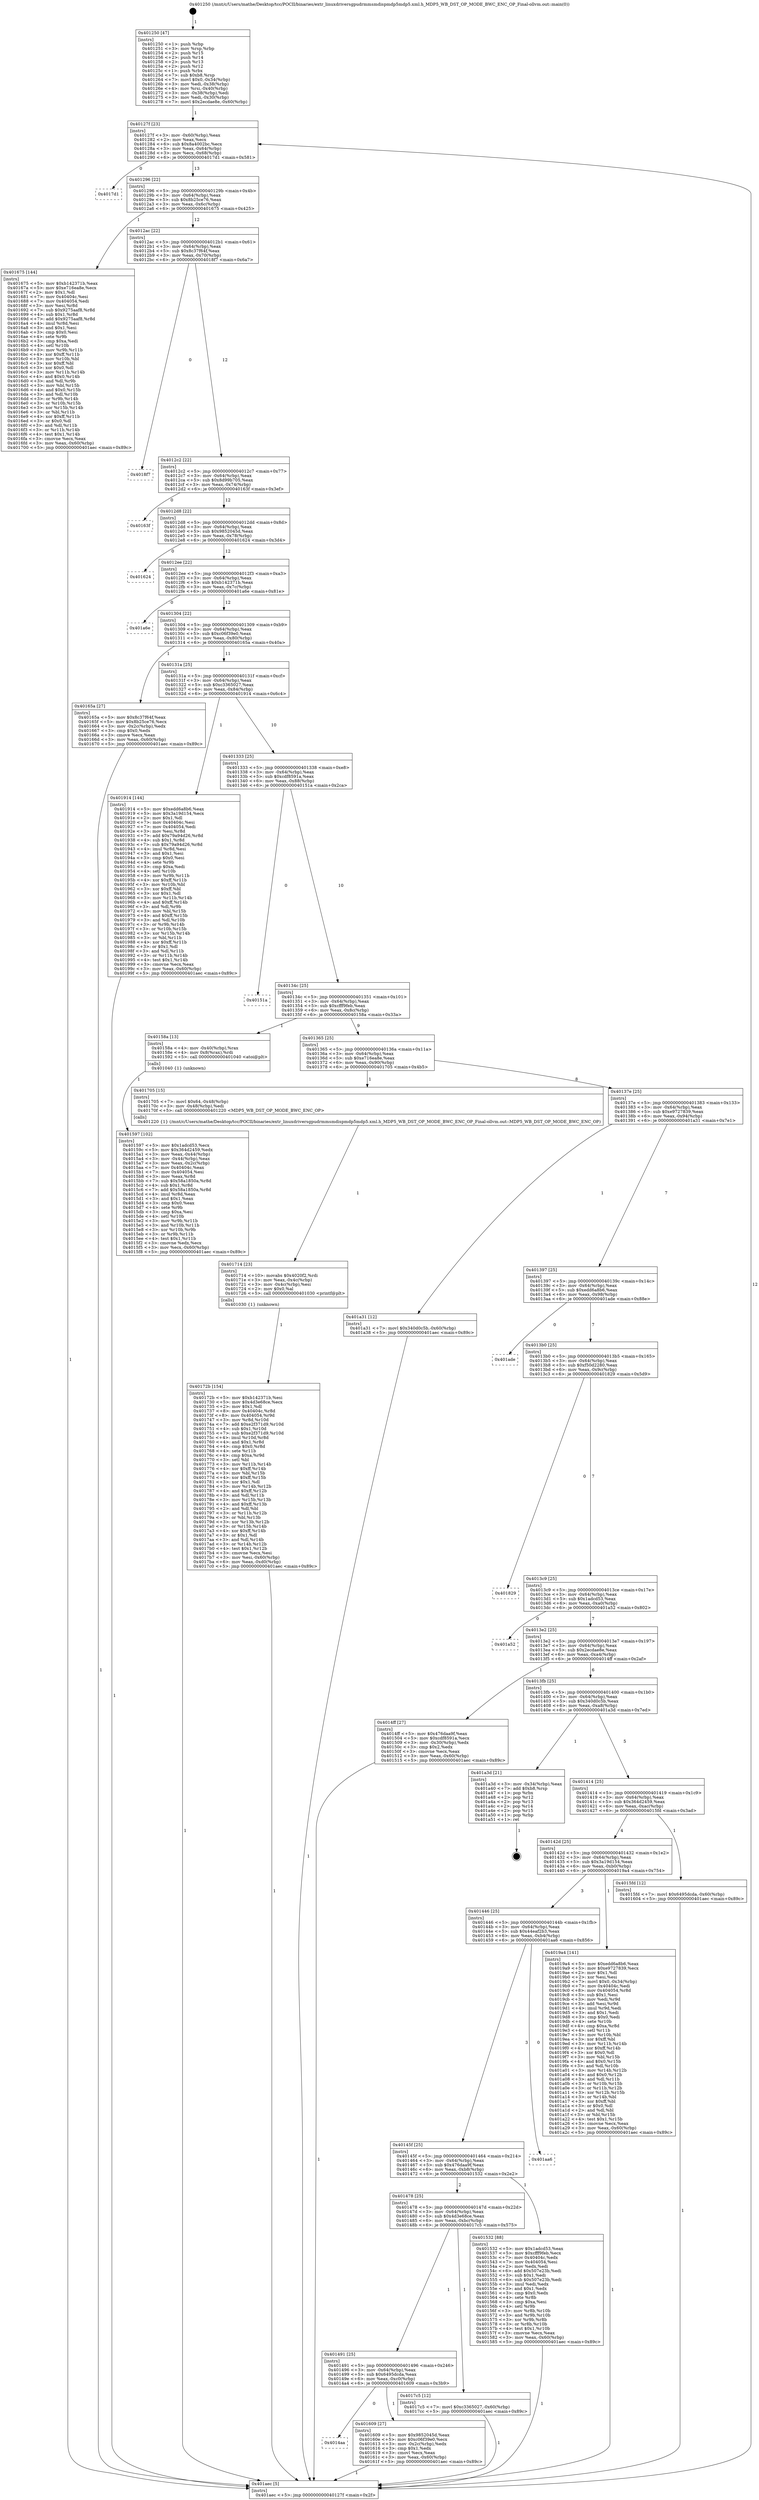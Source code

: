 digraph "0x401250" {
  label = "0x401250 (/mnt/c/Users/mathe/Desktop/tcc/POCII/binaries/extr_linuxdriversgpudrmmsmdispmdp5mdp5.xml.h_MDP5_WB_DST_OP_MODE_BWC_ENC_OP_Final-ollvm.out::main(0))"
  labelloc = "t"
  node[shape=record]

  Entry [label="",width=0.3,height=0.3,shape=circle,fillcolor=black,style=filled]
  "0x40127f" [label="{
     0x40127f [23]\l
     | [instrs]\l
     &nbsp;&nbsp;0x40127f \<+3\>: mov -0x60(%rbp),%eax\l
     &nbsp;&nbsp;0x401282 \<+2\>: mov %eax,%ecx\l
     &nbsp;&nbsp;0x401284 \<+6\>: sub $0x8a4002bc,%ecx\l
     &nbsp;&nbsp;0x40128a \<+3\>: mov %eax,-0x64(%rbp)\l
     &nbsp;&nbsp;0x40128d \<+3\>: mov %ecx,-0x68(%rbp)\l
     &nbsp;&nbsp;0x401290 \<+6\>: je 00000000004017d1 \<main+0x581\>\l
  }"]
  "0x4017d1" [label="{
     0x4017d1\l
  }", style=dashed]
  "0x401296" [label="{
     0x401296 [22]\l
     | [instrs]\l
     &nbsp;&nbsp;0x401296 \<+5\>: jmp 000000000040129b \<main+0x4b\>\l
     &nbsp;&nbsp;0x40129b \<+3\>: mov -0x64(%rbp),%eax\l
     &nbsp;&nbsp;0x40129e \<+5\>: sub $0x8b25ce76,%eax\l
     &nbsp;&nbsp;0x4012a3 \<+3\>: mov %eax,-0x6c(%rbp)\l
     &nbsp;&nbsp;0x4012a6 \<+6\>: je 0000000000401675 \<main+0x425\>\l
  }"]
  Exit [label="",width=0.3,height=0.3,shape=circle,fillcolor=black,style=filled,peripheries=2]
  "0x401675" [label="{
     0x401675 [144]\l
     | [instrs]\l
     &nbsp;&nbsp;0x401675 \<+5\>: mov $0xb142371b,%eax\l
     &nbsp;&nbsp;0x40167a \<+5\>: mov $0xe716ea8e,%ecx\l
     &nbsp;&nbsp;0x40167f \<+2\>: mov $0x1,%dl\l
     &nbsp;&nbsp;0x401681 \<+7\>: mov 0x40404c,%esi\l
     &nbsp;&nbsp;0x401688 \<+7\>: mov 0x404054,%edi\l
     &nbsp;&nbsp;0x40168f \<+3\>: mov %esi,%r8d\l
     &nbsp;&nbsp;0x401692 \<+7\>: sub $0x9275aaf8,%r8d\l
     &nbsp;&nbsp;0x401699 \<+4\>: sub $0x1,%r8d\l
     &nbsp;&nbsp;0x40169d \<+7\>: add $0x9275aaf8,%r8d\l
     &nbsp;&nbsp;0x4016a4 \<+4\>: imul %r8d,%esi\l
     &nbsp;&nbsp;0x4016a8 \<+3\>: and $0x1,%esi\l
     &nbsp;&nbsp;0x4016ab \<+3\>: cmp $0x0,%esi\l
     &nbsp;&nbsp;0x4016ae \<+4\>: sete %r9b\l
     &nbsp;&nbsp;0x4016b2 \<+3\>: cmp $0xa,%edi\l
     &nbsp;&nbsp;0x4016b5 \<+4\>: setl %r10b\l
     &nbsp;&nbsp;0x4016b9 \<+3\>: mov %r9b,%r11b\l
     &nbsp;&nbsp;0x4016bc \<+4\>: xor $0xff,%r11b\l
     &nbsp;&nbsp;0x4016c0 \<+3\>: mov %r10b,%bl\l
     &nbsp;&nbsp;0x4016c3 \<+3\>: xor $0xff,%bl\l
     &nbsp;&nbsp;0x4016c6 \<+3\>: xor $0x0,%dl\l
     &nbsp;&nbsp;0x4016c9 \<+3\>: mov %r11b,%r14b\l
     &nbsp;&nbsp;0x4016cc \<+4\>: and $0x0,%r14b\l
     &nbsp;&nbsp;0x4016d0 \<+3\>: and %dl,%r9b\l
     &nbsp;&nbsp;0x4016d3 \<+3\>: mov %bl,%r15b\l
     &nbsp;&nbsp;0x4016d6 \<+4\>: and $0x0,%r15b\l
     &nbsp;&nbsp;0x4016da \<+3\>: and %dl,%r10b\l
     &nbsp;&nbsp;0x4016dd \<+3\>: or %r9b,%r14b\l
     &nbsp;&nbsp;0x4016e0 \<+3\>: or %r10b,%r15b\l
     &nbsp;&nbsp;0x4016e3 \<+3\>: xor %r15b,%r14b\l
     &nbsp;&nbsp;0x4016e6 \<+3\>: or %bl,%r11b\l
     &nbsp;&nbsp;0x4016e9 \<+4\>: xor $0xff,%r11b\l
     &nbsp;&nbsp;0x4016ed \<+3\>: or $0x0,%dl\l
     &nbsp;&nbsp;0x4016f0 \<+3\>: and %dl,%r11b\l
     &nbsp;&nbsp;0x4016f3 \<+3\>: or %r11b,%r14b\l
     &nbsp;&nbsp;0x4016f6 \<+4\>: test $0x1,%r14b\l
     &nbsp;&nbsp;0x4016fa \<+3\>: cmovne %ecx,%eax\l
     &nbsp;&nbsp;0x4016fd \<+3\>: mov %eax,-0x60(%rbp)\l
     &nbsp;&nbsp;0x401700 \<+5\>: jmp 0000000000401aec \<main+0x89c\>\l
  }"]
  "0x4012ac" [label="{
     0x4012ac [22]\l
     | [instrs]\l
     &nbsp;&nbsp;0x4012ac \<+5\>: jmp 00000000004012b1 \<main+0x61\>\l
     &nbsp;&nbsp;0x4012b1 \<+3\>: mov -0x64(%rbp),%eax\l
     &nbsp;&nbsp;0x4012b4 \<+5\>: sub $0x8c37f64f,%eax\l
     &nbsp;&nbsp;0x4012b9 \<+3\>: mov %eax,-0x70(%rbp)\l
     &nbsp;&nbsp;0x4012bc \<+6\>: je 00000000004018f7 \<main+0x6a7\>\l
  }"]
  "0x40172b" [label="{
     0x40172b [154]\l
     | [instrs]\l
     &nbsp;&nbsp;0x40172b \<+5\>: mov $0xb142371b,%esi\l
     &nbsp;&nbsp;0x401730 \<+5\>: mov $0x4d3e68ce,%ecx\l
     &nbsp;&nbsp;0x401735 \<+2\>: mov $0x1,%dl\l
     &nbsp;&nbsp;0x401737 \<+8\>: mov 0x40404c,%r8d\l
     &nbsp;&nbsp;0x40173f \<+8\>: mov 0x404054,%r9d\l
     &nbsp;&nbsp;0x401747 \<+3\>: mov %r8d,%r10d\l
     &nbsp;&nbsp;0x40174a \<+7\>: add $0xe2f371d9,%r10d\l
     &nbsp;&nbsp;0x401751 \<+4\>: sub $0x1,%r10d\l
     &nbsp;&nbsp;0x401755 \<+7\>: sub $0xe2f371d9,%r10d\l
     &nbsp;&nbsp;0x40175c \<+4\>: imul %r10d,%r8d\l
     &nbsp;&nbsp;0x401760 \<+4\>: and $0x1,%r8d\l
     &nbsp;&nbsp;0x401764 \<+4\>: cmp $0x0,%r8d\l
     &nbsp;&nbsp;0x401768 \<+4\>: sete %r11b\l
     &nbsp;&nbsp;0x40176c \<+4\>: cmp $0xa,%r9d\l
     &nbsp;&nbsp;0x401770 \<+3\>: setl %bl\l
     &nbsp;&nbsp;0x401773 \<+3\>: mov %r11b,%r14b\l
     &nbsp;&nbsp;0x401776 \<+4\>: xor $0xff,%r14b\l
     &nbsp;&nbsp;0x40177a \<+3\>: mov %bl,%r15b\l
     &nbsp;&nbsp;0x40177d \<+4\>: xor $0xff,%r15b\l
     &nbsp;&nbsp;0x401781 \<+3\>: xor $0x1,%dl\l
     &nbsp;&nbsp;0x401784 \<+3\>: mov %r14b,%r12b\l
     &nbsp;&nbsp;0x401787 \<+4\>: and $0xff,%r12b\l
     &nbsp;&nbsp;0x40178b \<+3\>: and %dl,%r11b\l
     &nbsp;&nbsp;0x40178e \<+3\>: mov %r15b,%r13b\l
     &nbsp;&nbsp;0x401791 \<+4\>: and $0xff,%r13b\l
     &nbsp;&nbsp;0x401795 \<+2\>: and %dl,%bl\l
     &nbsp;&nbsp;0x401797 \<+3\>: or %r11b,%r12b\l
     &nbsp;&nbsp;0x40179a \<+3\>: or %bl,%r13b\l
     &nbsp;&nbsp;0x40179d \<+3\>: xor %r13b,%r12b\l
     &nbsp;&nbsp;0x4017a0 \<+3\>: or %r15b,%r14b\l
     &nbsp;&nbsp;0x4017a3 \<+4\>: xor $0xff,%r14b\l
     &nbsp;&nbsp;0x4017a7 \<+3\>: or $0x1,%dl\l
     &nbsp;&nbsp;0x4017aa \<+3\>: and %dl,%r14b\l
     &nbsp;&nbsp;0x4017ad \<+3\>: or %r14b,%r12b\l
     &nbsp;&nbsp;0x4017b0 \<+4\>: test $0x1,%r12b\l
     &nbsp;&nbsp;0x4017b4 \<+3\>: cmovne %ecx,%esi\l
     &nbsp;&nbsp;0x4017b7 \<+3\>: mov %esi,-0x60(%rbp)\l
     &nbsp;&nbsp;0x4017ba \<+6\>: mov %eax,-0xd0(%rbp)\l
     &nbsp;&nbsp;0x4017c0 \<+5\>: jmp 0000000000401aec \<main+0x89c\>\l
  }"]
  "0x4018f7" [label="{
     0x4018f7\l
  }", style=dashed]
  "0x4012c2" [label="{
     0x4012c2 [22]\l
     | [instrs]\l
     &nbsp;&nbsp;0x4012c2 \<+5\>: jmp 00000000004012c7 \<main+0x77\>\l
     &nbsp;&nbsp;0x4012c7 \<+3\>: mov -0x64(%rbp),%eax\l
     &nbsp;&nbsp;0x4012ca \<+5\>: sub $0x8d99b705,%eax\l
     &nbsp;&nbsp;0x4012cf \<+3\>: mov %eax,-0x74(%rbp)\l
     &nbsp;&nbsp;0x4012d2 \<+6\>: je 000000000040163f \<main+0x3ef\>\l
  }"]
  "0x401714" [label="{
     0x401714 [23]\l
     | [instrs]\l
     &nbsp;&nbsp;0x401714 \<+10\>: movabs $0x4020f2,%rdi\l
     &nbsp;&nbsp;0x40171e \<+3\>: mov %eax,-0x4c(%rbp)\l
     &nbsp;&nbsp;0x401721 \<+3\>: mov -0x4c(%rbp),%esi\l
     &nbsp;&nbsp;0x401724 \<+2\>: mov $0x0,%al\l
     &nbsp;&nbsp;0x401726 \<+5\>: call 0000000000401030 \<printf@plt\>\l
     | [calls]\l
     &nbsp;&nbsp;0x401030 \{1\} (unknown)\l
  }"]
  "0x40163f" [label="{
     0x40163f\l
  }", style=dashed]
  "0x4012d8" [label="{
     0x4012d8 [22]\l
     | [instrs]\l
     &nbsp;&nbsp;0x4012d8 \<+5\>: jmp 00000000004012dd \<main+0x8d\>\l
     &nbsp;&nbsp;0x4012dd \<+3\>: mov -0x64(%rbp),%eax\l
     &nbsp;&nbsp;0x4012e0 \<+5\>: sub $0x9852045d,%eax\l
     &nbsp;&nbsp;0x4012e5 \<+3\>: mov %eax,-0x78(%rbp)\l
     &nbsp;&nbsp;0x4012e8 \<+6\>: je 0000000000401624 \<main+0x3d4\>\l
  }"]
  "0x4014aa" [label="{
     0x4014aa\l
  }", style=dashed]
  "0x401624" [label="{
     0x401624\l
  }", style=dashed]
  "0x4012ee" [label="{
     0x4012ee [22]\l
     | [instrs]\l
     &nbsp;&nbsp;0x4012ee \<+5\>: jmp 00000000004012f3 \<main+0xa3\>\l
     &nbsp;&nbsp;0x4012f3 \<+3\>: mov -0x64(%rbp),%eax\l
     &nbsp;&nbsp;0x4012f6 \<+5\>: sub $0xb142371b,%eax\l
     &nbsp;&nbsp;0x4012fb \<+3\>: mov %eax,-0x7c(%rbp)\l
     &nbsp;&nbsp;0x4012fe \<+6\>: je 0000000000401a6e \<main+0x81e\>\l
  }"]
  "0x401609" [label="{
     0x401609 [27]\l
     | [instrs]\l
     &nbsp;&nbsp;0x401609 \<+5\>: mov $0x9852045d,%eax\l
     &nbsp;&nbsp;0x40160e \<+5\>: mov $0xc06f39e0,%ecx\l
     &nbsp;&nbsp;0x401613 \<+3\>: mov -0x2c(%rbp),%edx\l
     &nbsp;&nbsp;0x401616 \<+3\>: cmp $0x1,%edx\l
     &nbsp;&nbsp;0x401619 \<+3\>: cmovl %ecx,%eax\l
     &nbsp;&nbsp;0x40161c \<+3\>: mov %eax,-0x60(%rbp)\l
     &nbsp;&nbsp;0x40161f \<+5\>: jmp 0000000000401aec \<main+0x89c\>\l
  }"]
  "0x401a6e" [label="{
     0x401a6e\l
  }", style=dashed]
  "0x401304" [label="{
     0x401304 [22]\l
     | [instrs]\l
     &nbsp;&nbsp;0x401304 \<+5\>: jmp 0000000000401309 \<main+0xb9\>\l
     &nbsp;&nbsp;0x401309 \<+3\>: mov -0x64(%rbp),%eax\l
     &nbsp;&nbsp;0x40130c \<+5\>: sub $0xc06f39e0,%eax\l
     &nbsp;&nbsp;0x401311 \<+3\>: mov %eax,-0x80(%rbp)\l
     &nbsp;&nbsp;0x401314 \<+6\>: je 000000000040165a \<main+0x40a\>\l
  }"]
  "0x401491" [label="{
     0x401491 [25]\l
     | [instrs]\l
     &nbsp;&nbsp;0x401491 \<+5\>: jmp 0000000000401496 \<main+0x246\>\l
     &nbsp;&nbsp;0x401496 \<+3\>: mov -0x64(%rbp),%eax\l
     &nbsp;&nbsp;0x401499 \<+5\>: sub $0x6495dcda,%eax\l
     &nbsp;&nbsp;0x40149e \<+6\>: mov %eax,-0xc0(%rbp)\l
     &nbsp;&nbsp;0x4014a4 \<+6\>: je 0000000000401609 \<main+0x3b9\>\l
  }"]
  "0x40165a" [label="{
     0x40165a [27]\l
     | [instrs]\l
     &nbsp;&nbsp;0x40165a \<+5\>: mov $0x8c37f64f,%eax\l
     &nbsp;&nbsp;0x40165f \<+5\>: mov $0x8b25ce76,%ecx\l
     &nbsp;&nbsp;0x401664 \<+3\>: mov -0x2c(%rbp),%edx\l
     &nbsp;&nbsp;0x401667 \<+3\>: cmp $0x0,%edx\l
     &nbsp;&nbsp;0x40166a \<+3\>: cmove %ecx,%eax\l
     &nbsp;&nbsp;0x40166d \<+3\>: mov %eax,-0x60(%rbp)\l
     &nbsp;&nbsp;0x401670 \<+5\>: jmp 0000000000401aec \<main+0x89c\>\l
  }"]
  "0x40131a" [label="{
     0x40131a [25]\l
     | [instrs]\l
     &nbsp;&nbsp;0x40131a \<+5\>: jmp 000000000040131f \<main+0xcf\>\l
     &nbsp;&nbsp;0x40131f \<+3\>: mov -0x64(%rbp),%eax\l
     &nbsp;&nbsp;0x401322 \<+5\>: sub $0xc3365027,%eax\l
     &nbsp;&nbsp;0x401327 \<+6\>: mov %eax,-0x84(%rbp)\l
     &nbsp;&nbsp;0x40132d \<+6\>: je 0000000000401914 \<main+0x6c4\>\l
  }"]
  "0x4017c5" [label="{
     0x4017c5 [12]\l
     | [instrs]\l
     &nbsp;&nbsp;0x4017c5 \<+7\>: movl $0xc3365027,-0x60(%rbp)\l
     &nbsp;&nbsp;0x4017cc \<+5\>: jmp 0000000000401aec \<main+0x89c\>\l
  }"]
  "0x401914" [label="{
     0x401914 [144]\l
     | [instrs]\l
     &nbsp;&nbsp;0x401914 \<+5\>: mov $0xedd6a8b6,%eax\l
     &nbsp;&nbsp;0x401919 \<+5\>: mov $0x3a19d154,%ecx\l
     &nbsp;&nbsp;0x40191e \<+2\>: mov $0x1,%dl\l
     &nbsp;&nbsp;0x401920 \<+7\>: mov 0x40404c,%esi\l
     &nbsp;&nbsp;0x401927 \<+7\>: mov 0x404054,%edi\l
     &nbsp;&nbsp;0x40192e \<+3\>: mov %esi,%r8d\l
     &nbsp;&nbsp;0x401931 \<+7\>: add $0x79a94d26,%r8d\l
     &nbsp;&nbsp;0x401938 \<+4\>: sub $0x1,%r8d\l
     &nbsp;&nbsp;0x40193c \<+7\>: sub $0x79a94d26,%r8d\l
     &nbsp;&nbsp;0x401943 \<+4\>: imul %r8d,%esi\l
     &nbsp;&nbsp;0x401947 \<+3\>: and $0x1,%esi\l
     &nbsp;&nbsp;0x40194a \<+3\>: cmp $0x0,%esi\l
     &nbsp;&nbsp;0x40194d \<+4\>: sete %r9b\l
     &nbsp;&nbsp;0x401951 \<+3\>: cmp $0xa,%edi\l
     &nbsp;&nbsp;0x401954 \<+4\>: setl %r10b\l
     &nbsp;&nbsp;0x401958 \<+3\>: mov %r9b,%r11b\l
     &nbsp;&nbsp;0x40195b \<+4\>: xor $0xff,%r11b\l
     &nbsp;&nbsp;0x40195f \<+3\>: mov %r10b,%bl\l
     &nbsp;&nbsp;0x401962 \<+3\>: xor $0xff,%bl\l
     &nbsp;&nbsp;0x401965 \<+3\>: xor $0x1,%dl\l
     &nbsp;&nbsp;0x401968 \<+3\>: mov %r11b,%r14b\l
     &nbsp;&nbsp;0x40196b \<+4\>: and $0xff,%r14b\l
     &nbsp;&nbsp;0x40196f \<+3\>: and %dl,%r9b\l
     &nbsp;&nbsp;0x401972 \<+3\>: mov %bl,%r15b\l
     &nbsp;&nbsp;0x401975 \<+4\>: and $0xff,%r15b\l
     &nbsp;&nbsp;0x401979 \<+3\>: and %dl,%r10b\l
     &nbsp;&nbsp;0x40197c \<+3\>: or %r9b,%r14b\l
     &nbsp;&nbsp;0x40197f \<+3\>: or %r10b,%r15b\l
     &nbsp;&nbsp;0x401982 \<+3\>: xor %r15b,%r14b\l
     &nbsp;&nbsp;0x401985 \<+3\>: or %bl,%r11b\l
     &nbsp;&nbsp;0x401988 \<+4\>: xor $0xff,%r11b\l
     &nbsp;&nbsp;0x40198c \<+3\>: or $0x1,%dl\l
     &nbsp;&nbsp;0x40198f \<+3\>: and %dl,%r11b\l
     &nbsp;&nbsp;0x401992 \<+3\>: or %r11b,%r14b\l
     &nbsp;&nbsp;0x401995 \<+4\>: test $0x1,%r14b\l
     &nbsp;&nbsp;0x401999 \<+3\>: cmovne %ecx,%eax\l
     &nbsp;&nbsp;0x40199c \<+3\>: mov %eax,-0x60(%rbp)\l
     &nbsp;&nbsp;0x40199f \<+5\>: jmp 0000000000401aec \<main+0x89c\>\l
  }"]
  "0x401333" [label="{
     0x401333 [25]\l
     | [instrs]\l
     &nbsp;&nbsp;0x401333 \<+5\>: jmp 0000000000401338 \<main+0xe8\>\l
     &nbsp;&nbsp;0x401338 \<+3\>: mov -0x64(%rbp),%eax\l
     &nbsp;&nbsp;0x40133b \<+5\>: sub $0xcdf8591a,%eax\l
     &nbsp;&nbsp;0x401340 \<+6\>: mov %eax,-0x88(%rbp)\l
     &nbsp;&nbsp;0x401346 \<+6\>: je 000000000040151a \<main+0x2ca\>\l
  }"]
  "0x401597" [label="{
     0x401597 [102]\l
     | [instrs]\l
     &nbsp;&nbsp;0x401597 \<+5\>: mov $0x1adcd53,%ecx\l
     &nbsp;&nbsp;0x40159c \<+5\>: mov $0x364d2459,%edx\l
     &nbsp;&nbsp;0x4015a1 \<+3\>: mov %eax,-0x44(%rbp)\l
     &nbsp;&nbsp;0x4015a4 \<+3\>: mov -0x44(%rbp),%eax\l
     &nbsp;&nbsp;0x4015a7 \<+3\>: mov %eax,-0x2c(%rbp)\l
     &nbsp;&nbsp;0x4015aa \<+7\>: mov 0x40404c,%eax\l
     &nbsp;&nbsp;0x4015b1 \<+7\>: mov 0x404054,%esi\l
     &nbsp;&nbsp;0x4015b8 \<+3\>: mov %eax,%r8d\l
     &nbsp;&nbsp;0x4015bb \<+7\>: sub $0x58a1850a,%r8d\l
     &nbsp;&nbsp;0x4015c2 \<+4\>: sub $0x1,%r8d\l
     &nbsp;&nbsp;0x4015c6 \<+7\>: add $0x58a1850a,%r8d\l
     &nbsp;&nbsp;0x4015cd \<+4\>: imul %r8d,%eax\l
     &nbsp;&nbsp;0x4015d1 \<+3\>: and $0x1,%eax\l
     &nbsp;&nbsp;0x4015d4 \<+3\>: cmp $0x0,%eax\l
     &nbsp;&nbsp;0x4015d7 \<+4\>: sete %r9b\l
     &nbsp;&nbsp;0x4015db \<+3\>: cmp $0xa,%esi\l
     &nbsp;&nbsp;0x4015de \<+4\>: setl %r10b\l
     &nbsp;&nbsp;0x4015e2 \<+3\>: mov %r9b,%r11b\l
     &nbsp;&nbsp;0x4015e5 \<+3\>: and %r10b,%r11b\l
     &nbsp;&nbsp;0x4015e8 \<+3\>: xor %r10b,%r9b\l
     &nbsp;&nbsp;0x4015eb \<+3\>: or %r9b,%r11b\l
     &nbsp;&nbsp;0x4015ee \<+4\>: test $0x1,%r11b\l
     &nbsp;&nbsp;0x4015f2 \<+3\>: cmovne %edx,%ecx\l
     &nbsp;&nbsp;0x4015f5 \<+3\>: mov %ecx,-0x60(%rbp)\l
     &nbsp;&nbsp;0x4015f8 \<+5\>: jmp 0000000000401aec \<main+0x89c\>\l
  }"]
  "0x40151a" [label="{
     0x40151a\l
  }", style=dashed]
  "0x40134c" [label="{
     0x40134c [25]\l
     | [instrs]\l
     &nbsp;&nbsp;0x40134c \<+5\>: jmp 0000000000401351 \<main+0x101\>\l
     &nbsp;&nbsp;0x401351 \<+3\>: mov -0x64(%rbp),%eax\l
     &nbsp;&nbsp;0x401354 \<+5\>: sub $0xcfff9feb,%eax\l
     &nbsp;&nbsp;0x401359 \<+6\>: mov %eax,-0x8c(%rbp)\l
     &nbsp;&nbsp;0x40135f \<+6\>: je 000000000040158a \<main+0x33a\>\l
  }"]
  "0x401478" [label="{
     0x401478 [25]\l
     | [instrs]\l
     &nbsp;&nbsp;0x401478 \<+5\>: jmp 000000000040147d \<main+0x22d\>\l
     &nbsp;&nbsp;0x40147d \<+3\>: mov -0x64(%rbp),%eax\l
     &nbsp;&nbsp;0x401480 \<+5\>: sub $0x4d3e68ce,%eax\l
     &nbsp;&nbsp;0x401485 \<+6\>: mov %eax,-0xbc(%rbp)\l
     &nbsp;&nbsp;0x40148b \<+6\>: je 00000000004017c5 \<main+0x575\>\l
  }"]
  "0x40158a" [label="{
     0x40158a [13]\l
     | [instrs]\l
     &nbsp;&nbsp;0x40158a \<+4\>: mov -0x40(%rbp),%rax\l
     &nbsp;&nbsp;0x40158e \<+4\>: mov 0x8(%rax),%rdi\l
     &nbsp;&nbsp;0x401592 \<+5\>: call 0000000000401040 \<atoi@plt\>\l
     | [calls]\l
     &nbsp;&nbsp;0x401040 \{1\} (unknown)\l
  }"]
  "0x401365" [label="{
     0x401365 [25]\l
     | [instrs]\l
     &nbsp;&nbsp;0x401365 \<+5\>: jmp 000000000040136a \<main+0x11a\>\l
     &nbsp;&nbsp;0x40136a \<+3\>: mov -0x64(%rbp),%eax\l
     &nbsp;&nbsp;0x40136d \<+5\>: sub $0xe716ea8e,%eax\l
     &nbsp;&nbsp;0x401372 \<+6\>: mov %eax,-0x90(%rbp)\l
     &nbsp;&nbsp;0x401378 \<+6\>: je 0000000000401705 \<main+0x4b5\>\l
  }"]
  "0x401532" [label="{
     0x401532 [88]\l
     | [instrs]\l
     &nbsp;&nbsp;0x401532 \<+5\>: mov $0x1adcd53,%eax\l
     &nbsp;&nbsp;0x401537 \<+5\>: mov $0xcfff9feb,%ecx\l
     &nbsp;&nbsp;0x40153c \<+7\>: mov 0x40404c,%edx\l
     &nbsp;&nbsp;0x401543 \<+7\>: mov 0x404054,%esi\l
     &nbsp;&nbsp;0x40154a \<+2\>: mov %edx,%edi\l
     &nbsp;&nbsp;0x40154c \<+6\>: add $0x507e23b,%edi\l
     &nbsp;&nbsp;0x401552 \<+3\>: sub $0x1,%edi\l
     &nbsp;&nbsp;0x401555 \<+6\>: sub $0x507e23b,%edi\l
     &nbsp;&nbsp;0x40155b \<+3\>: imul %edi,%edx\l
     &nbsp;&nbsp;0x40155e \<+3\>: and $0x1,%edx\l
     &nbsp;&nbsp;0x401561 \<+3\>: cmp $0x0,%edx\l
     &nbsp;&nbsp;0x401564 \<+4\>: sete %r8b\l
     &nbsp;&nbsp;0x401568 \<+3\>: cmp $0xa,%esi\l
     &nbsp;&nbsp;0x40156b \<+4\>: setl %r9b\l
     &nbsp;&nbsp;0x40156f \<+3\>: mov %r8b,%r10b\l
     &nbsp;&nbsp;0x401572 \<+3\>: and %r9b,%r10b\l
     &nbsp;&nbsp;0x401575 \<+3\>: xor %r9b,%r8b\l
     &nbsp;&nbsp;0x401578 \<+3\>: or %r8b,%r10b\l
     &nbsp;&nbsp;0x40157b \<+4\>: test $0x1,%r10b\l
     &nbsp;&nbsp;0x40157f \<+3\>: cmovne %ecx,%eax\l
     &nbsp;&nbsp;0x401582 \<+3\>: mov %eax,-0x60(%rbp)\l
     &nbsp;&nbsp;0x401585 \<+5\>: jmp 0000000000401aec \<main+0x89c\>\l
  }"]
  "0x401705" [label="{
     0x401705 [15]\l
     | [instrs]\l
     &nbsp;&nbsp;0x401705 \<+7\>: movl $0x64,-0x48(%rbp)\l
     &nbsp;&nbsp;0x40170c \<+3\>: mov -0x48(%rbp),%edi\l
     &nbsp;&nbsp;0x40170f \<+5\>: call 0000000000401220 \<MDP5_WB_DST_OP_MODE_BWC_ENC_OP\>\l
     | [calls]\l
     &nbsp;&nbsp;0x401220 \{1\} (/mnt/c/Users/mathe/Desktop/tcc/POCII/binaries/extr_linuxdriversgpudrmmsmdispmdp5mdp5.xml.h_MDP5_WB_DST_OP_MODE_BWC_ENC_OP_Final-ollvm.out::MDP5_WB_DST_OP_MODE_BWC_ENC_OP)\l
  }"]
  "0x40137e" [label="{
     0x40137e [25]\l
     | [instrs]\l
     &nbsp;&nbsp;0x40137e \<+5\>: jmp 0000000000401383 \<main+0x133\>\l
     &nbsp;&nbsp;0x401383 \<+3\>: mov -0x64(%rbp),%eax\l
     &nbsp;&nbsp;0x401386 \<+5\>: sub $0xe9727839,%eax\l
     &nbsp;&nbsp;0x40138b \<+6\>: mov %eax,-0x94(%rbp)\l
     &nbsp;&nbsp;0x401391 \<+6\>: je 0000000000401a31 \<main+0x7e1\>\l
  }"]
  "0x40145f" [label="{
     0x40145f [25]\l
     | [instrs]\l
     &nbsp;&nbsp;0x40145f \<+5\>: jmp 0000000000401464 \<main+0x214\>\l
     &nbsp;&nbsp;0x401464 \<+3\>: mov -0x64(%rbp),%eax\l
     &nbsp;&nbsp;0x401467 \<+5\>: sub $0x476daa9f,%eax\l
     &nbsp;&nbsp;0x40146c \<+6\>: mov %eax,-0xb8(%rbp)\l
     &nbsp;&nbsp;0x401472 \<+6\>: je 0000000000401532 \<main+0x2e2\>\l
  }"]
  "0x401a31" [label="{
     0x401a31 [12]\l
     | [instrs]\l
     &nbsp;&nbsp;0x401a31 \<+7\>: movl $0x340d0c5b,-0x60(%rbp)\l
     &nbsp;&nbsp;0x401a38 \<+5\>: jmp 0000000000401aec \<main+0x89c\>\l
  }"]
  "0x401397" [label="{
     0x401397 [25]\l
     | [instrs]\l
     &nbsp;&nbsp;0x401397 \<+5\>: jmp 000000000040139c \<main+0x14c\>\l
     &nbsp;&nbsp;0x40139c \<+3\>: mov -0x64(%rbp),%eax\l
     &nbsp;&nbsp;0x40139f \<+5\>: sub $0xedd6a8b6,%eax\l
     &nbsp;&nbsp;0x4013a4 \<+6\>: mov %eax,-0x98(%rbp)\l
     &nbsp;&nbsp;0x4013aa \<+6\>: je 0000000000401ade \<main+0x88e\>\l
  }"]
  "0x401aa6" [label="{
     0x401aa6\l
  }", style=dashed]
  "0x401ade" [label="{
     0x401ade\l
  }", style=dashed]
  "0x4013b0" [label="{
     0x4013b0 [25]\l
     | [instrs]\l
     &nbsp;&nbsp;0x4013b0 \<+5\>: jmp 00000000004013b5 \<main+0x165\>\l
     &nbsp;&nbsp;0x4013b5 \<+3\>: mov -0x64(%rbp),%eax\l
     &nbsp;&nbsp;0x4013b8 \<+5\>: sub $0xf50d2280,%eax\l
     &nbsp;&nbsp;0x4013bd \<+6\>: mov %eax,-0x9c(%rbp)\l
     &nbsp;&nbsp;0x4013c3 \<+6\>: je 0000000000401829 \<main+0x5d9\>\l
  }"]
  "0x401446" [label="{
     0x401446 [25]\l
     | [instrs]\l
     &nbsp;&nbsp;0x401446 \<+5\>: jmp 000000000040144b \<main+0x1fb\>\l
     &nbsp;&nbsp;0x40144b \<+3\>: mov -0x64(%rbp),%eax\l
     &nbsp;&nbsp;0x40144e \<+5\>: sub $0x44eaf2b3,%eax\l
     &nbsp;&nbsp;0x401453 \<+6\>: mov %eax,-0xb4(%rbp)\l
     &nbsp;&nbsp;0x401459 \<+6\>: je 0000000000401aa6 \<main+0x856\>\l
  }"]
  "0x401829" [label="{
     0x401829\l
  }", style=dashed]
  "0x4013c9" [label="{
     0x4013c9 [25]\l
     | [instrs]\l
     &nbsp;&nbsp;0x4013c9 \<+5\>: jmp 00000000004013ce \<main+0x17e\>\l
     &nbsp;&nbsp;0x4013ce \<+3\>: mov -0x64(%rbp),%eax\l
     &nbsp;&nbsp;0x4013d1 \<+5\>: sub $0x1adcd53,%eax\l
     &nbsp;&nbsp;0x4013d6 \<+6\>: mov %eax,-0xa0(%rbp)\l
     &nbsp;&nbsp;0x4013dc \<+6\>: je 0000000000401a52 \<main+0x802\>\l
  }"]
  "0x4019a4" [label="{
     0x4019a4 [141]\l
     | [instrs]\l
     &nbsp;&nbsp;0x4019a4 \<+5\>: mov $0xedd6a8b6,%eax\l
     &nbsp;&nbsp;0x4019a9 \<+5\>: mov $0xe9727839,%ecx\l
     &nbsp;&nbsp;0x4019ae \<+2\>: mov $0x1,%dl\l
     &nbsp;&nbsp;0x4019b0 \<+2\>: xor %esi,%esi\l
     &nbsp;&nbsp;0x4019b2 \<+7\>: movl $0x0,-0x34(%rbp)\l
     &nbsp;&nbsp;0x4019b9 \<+7\>: mov 0x40404c,%edi\l
     &nbsp;&nbsp;0x4019c0 \<+8\>: mov 0x404054,%r8d\l
     &nbsp;&nbsp;0x4019c8 \<+3\>: sub $0x1,%esi\l
     &nbsp;&nbsp;0x4019cb \<+3\>: mov %edi,%r9d\l
     &nbsp;&nbsp;0x4019ce \<+3\>: add %esi,%r9d\l
     &nbsp;&nbsp;0x4019d1 \<+4\>: imul %r9d,%edi\l
     &nbsp;&nbsp;0x4019d5 \<+3\>: and $0x1,%edi\l
     &nbsp;&nbsp;0x4019d8 \<+3\>: cmp $0x0,%edi\l
     &nbsp;&nbsp;0x4019db \<+4\>: sete %r10b\l
     &nbsp;&nbsp;0x4019df \<+4\>: cmp $0xa,%r8d\l
     &nbsp;&nbsp;0x4019e3 \<+4\>: setl %r11b\l
     &nbsp;&nbsp;0x4019e7 \<+3\>: mov %r10b,%bl\l
     &nbsp;&nbsp;0x4019ea \<+3\>: xor $0xff,%bl\l
     &nbsp;&nbsp;0x4019ed \<+3\>: mov %r11b,%r14b\l
     &nbsp;&nbsp;0x4019f0 \<+4\>: xor $0xff,%r14b\l
     &nbsp;&nbsp;0x4019f4 \<+3\>: xor $0x0,%dl\l
     &nbsp;&nbsp;0x4019f7 \<+3\>: mov %bl,%r15b\l
     &nbsp;&nbsp;0x4019fa \<+4\>: and $0x0,%r15b\l
     &nbsp;&nbsp;0x4019fe \<+3\>: and %dl,%r10b\l
     &nbsp;&nbsp;0x401a01 \<+3\>: mov %r14b,%r12b\l
     &nbsp;&nbsp;0x401a04 \<+4\>: and $0x0,%r12b\l
     &nbsp;&nbsp;0x401a08 \<+3\>: and %dl,%r11b\l
     &nbsp;&nbsp;0x401a0b \<+3\>: or %r10b,%r15b\l
     &nbsp;&nbsp;0x401a0e \<+3\>: or %r11b,%r12b\l
     &nbsp;&nbsp;0x401a11 \<+3\>: xor %r12b,%r15b\l
     &nbsp;&nbsp;0x401a14 \<+3\>: or %r14b,%bl\l
     &nbsp;&nbsp;0x401a17 \<+3\>: xor $0xff,%bl\l
     &nbsp;&nbsp;0x401a1a \<+3\>: or $0x0,%dl\l
     &nbsp;&nbsp;0x401a1d \<+2\>: and %dl,%bl\l
     &nbsp;&nbsp;0x401a1f \<+3\>: or %bl,%r15b\l
     &nbsp;&nbsp;0x401a22 \<+4\>: test $0x1,%r15b\l
     &nbsp;&nbsp;0x401a26 \<+3\>: cmovne %ecx,%eax\l
     &nbsp;&nbsp;0x401a29 \<+3\>: mov %eax,-0x60(%rbp)\l
     &nbsp;&nbsp;0x401a2c \<+5\>: jmp 0000000000401aec \<main+0x89c\>\l
  }"]
  "0x401a52" [label="{
     0x401a52\l
  }", style=dashed]
  "0x4013e2" [label="{
     0x4013e2 [25]\l
     | [instrs]\l
     &nbsp;&nbsp;0x4013e2 \<+5\>: jmp 00000000004013e7 \<main+0x197\>\l
     &nbsp;&nbsp;0x4013e7 \<+3\>: mov -0x64(%rbp),%eax\l
     &nbsp;&nbsp;0x4013ea \<+5\>: sub $0x2ecdae8e,%eax\l
     &nbsp;&nbsp;0x4013ef \<+6\>: mov %eax,-0xa4(%rbp)\l
     &nbsp;&nbsp;0x4013f5 \<+6\>: je 00000000004014ff \<main+0x2af\>\l
  }"]
  "0x40142d" [label="{
     0x40142d [25]\l
     | [instrs]\l
     &nbsp;&nbsp;0x40142d \<+5\>: jmp 0000000000401432 \<main+0x1e2\>\l
     &nbsp;&nbsp;0x401432 \<+3\>: mov -0x64(%rbp),%eax\l
     &nbsp;&nbsp;0x401435 \<+5\>: sub $0x3a19d154,%eax\l
     &nbsp;&nbsp;0x40143a \<+6\>: mov %eax,-0xb0(%rbp)\l
     &nbsp;&nbsp;0x401440 \<+6\>: je 00000000004019a4 \<main+0x754\>\l
  }"]
  "0x4014ff" [label="{
     0x4014ff [27]\l
     | [instrs]\l
     &nbsp;&nbsp;0x4014ff \<+5\>: mov $0x476daa9f,%eax\l
     &nbsp;&nbsp;0x401504 \<+5\>: mov $0xcdf8591a,%ecx\l
     &nbsp;&nbsp;0x401509 \<+3\>: mov -0x30(%rbp),%edx\l
     &nbsp;&nbsp;0x40150c \<+3\>: cmp $0x2,%edx\l
     &nbsp;&nbsp;0x40150f \<+3\>: cmovne %ecx,%eax\l
     &nbsp;&nbsp;0x401512 \<+3\>: mov %eax,-0x60(%rbp)\l
     &nbsp;&nbsp;0x401515 \<+5\>: jmp 0000000000401aec \<main+0x89c\>\l
  }"]
  "0x4013fb" [label="{
     0x4013fb [25]\l
     | [instrs]\l
     &nbsp;&nbsp;0x4013fb \<+5\>: jmp 0000000000401400 \<main+0x1b0\>\l
     &nbsp;&nbsp;0x401400 \<+3\>: mov -0x64(%rbp),%eax\l
     &nbsp;&nbsp;0x401403 \<+5\>: sub $0x340d0c5b,%eax\l
     &nbsp;&nbsp;0x401408 \<+6\>: mov %eax,-0xa8(%rbp)\l
     &nbsp;&nbsp;0x40140e \<+6\>: je 0000000000401a3d \<main+0x7ed\>\l
  }"]
  "0x401aec" [label="{
     0x401aec [5]\l
     | [instrs]\l
     &nbsp;&nbsp;0x401aec \<+5\>: jmp 000000000040127f \<main+0x2f\>\l
  }"]
  "0x401250" [label="{
     0x401250 [47]\l
     | [instrs]\l
     &nbsp;&nbsp;0x401250 \<+1\>: push %rbp\l
     &nbsp;&nbsp;0x401251 \<+3\>: mov %rsp,%rbp\l
     &nbsp;&nbsp;0x401254 \<+2\>: push %r15\l
     &nbsp;&nbsp;0x401256 \<+2\>: push %r14\l
     &nbsp;&nbsp;0x401258 \<+2\>: push %r13\l
     &nbsp;&nbsp;0x40125a \<+2\>: push %r12\l
     &nbsp;&nbsp;0x40125c \<+1\>: push %rbx\l
     &nbsp;&nbsp;0x40125d \<+7\>: sub $0xb8,%rsp\l
     &nbsp;&nbsp;0x401264 \<+7\>: movl $0x0,-0x34(%rbp)\l
     &nbsp;&nbsp;0x40126b \<+3\>: mov %edi,-0x38(%rbp)\l
     &nbsp;&nbsp;0x40126e \<+4\>: mov %rsi,-0x40(%rbp)\l
     &nbsp;&nbsp;0x401272 \<+3\>: mov -0x38(%rbp),%edi\l
     &nbsp;&nbsp;0x401275 \<+3\>: mov %edi,-0x30(%rbp)\l
     &nbsp;&nbsp;0x401278 \<+7\>: movl $0x2ecdae8e,-0x60(%rbp)\l
  }"]
  "0x4015fd" [label="{
     0x4015fd [12]\l
     | [instrs]\l
     &nbsp;&nbsp;0x4015fd \<+7\>: movl $0x6495dcda,-0x60(%rbp)\l
     &nbsp;&nbsp;0x401604 \<+5\>: jmp 0000000000401aec \<main+0x89c\>\l
  }"]
  "0x401a3d" [label="{
     0x401a3d [21]\l
     | [instrs]\l
     &nbsp;&nbsp;0x401a3d \<+3\>: mov -0x34(%rbp),%eax\l
     &nbsp;&nbsp;0x401a40 \<+7\>: add $0xb8,%rsp\l
     &nbsp;&nbsp;0x401a47 \<+1\>: pop %rbx\l
     &nbsp;&nbsp;0x401a48 \<+2\>: pop %r12\l
     &nbsp;&nbsp;0x401a4a \<+2\>: pop %r13\l
     &nbsp;&nbsp;0x401a4c \<+2\>: pop %r14\l
     &nbsp;&nbsp;0x401a4e \<+2\>: pop %r15\l
     &nbsp;&nbsp;0x401a50 \<+1\>: pop %rbp\l
     &nbsp;&nbsp;0x401a51 \<+1\>: ret\l
  }"]
  "0x401414" [label="{
     0x401414 [25]\l
     | [instrs]\l
     &nbsp;&nbsp;0x401414 \<+5\>: jmp 0000000000401419 \<main+0x1c9\>\l
     &nbsp;&nbsp;0x401419 \<+3\>: mov -0x64(%rbp),%eax\l
     &nbsp;&nbsp;0x40141c \<+5\>: sub $0x364d2459,%eax\l
     &nbsp;&nbsp;0x401421 \<+6\>: mov %eax,-0xac(%rbp)\l
     &nbsp;&nbsp;0x401427 \<+6\>: je 00000000004015fd \<main+0x3ad\>\l
  }"]
  Entry -> "0x401250" [label=" 1"]
  "0x40127f" -> "0x4017d1" [label=" 0"]
  "0x40127f" -> "0x401296" [label=" 13"]
  "0x401a3d" -> Exit [label=" 1"]
  "0x401296" -> "0x401675" [label=" 1"]
  "0x401296" -> "0x4012ac" [label=" 12"]
  "0x401a31" -> "0x401aec" [label=" 1"]
  "0x4012ac" -> "0x4018f7" [label=" 0"]
  "0x4012ac" -> "0x4012c2" [label=" 12"]
  "0x4019a4" -> "0x401aec" [label=" 1"]
  "0x4012c2" -> "0x40163f" [label=" 0"]
  "0x4012c2" -> "0x4012d8" [label=" 12"]
  "0x401914" -> "0x401aec" [label=" 1"]
  "0x4012d8" -> "0x401624" [label=" 0"]
  "0x4012d8" -> "0x4012ee" [label=" 12"]
  "0x4017c5" -> "0x401aec" [label=" 1"]
  "0x4012ee" -> "0x401a6e" [label=" 0"]
  "0x4012ee" -> "0x401304" [label=" 12"]
  "0x40172b" -> "0x401aec" [label=" 1"]
  "0x401304" -> "0x40165a" [label=" 1"]
  "0x401304" -> "0x40131a" [label=" 11"]
  "0x401705" -> "0x401714" [label=" 1"]
  "0x40131a" -> "0x401914" [label=" 1"]
  "0x40131a" -> "0x401333" [label=" 10"]
  "0x401675" -> "0x401aec" [label=" 1"]
  "0x401333" -> "0x40151a" [label=" 0"]
  "0x401333" -> "0x40134c" [label=" 10"]
  "0x401609" -> "0x401aec" [label=" 1"]
  "0x40134c" -> "0x40158a" [label=" 1"]
  "0x40134c" -> "0x401365" [label=" 9"]
  "0x401491" -> "0x4014aa" [label=" 0"]
  "0x401365" -> "0x401705" [label=" 1"]
  "0x401365" -> "0x40137e" [label=" 8"]
  "0x401491" -> "0x401609" [label=" 1"]
  "0x40137e" -> "0x401a31" [label=" 1"]
  "0x40137e" -> "0x401397" [label=" 7"]
  "0x401478" -> "0x401491" [label=" 1"]
  "0x401397" -> "0x401ade" [label=" 0"]
  "0x401397" -> "0x4013b0" [label=" 7"]
  "0x401478" -> "0x4017c5" [label=" 1"]
  "0x4013b0" -> "0x401829" [label=" 0"]
  "0x4013b0" -> "0x4013c9" [label=" 7"]
  "0x4015fd" -> "0x401aec" [label=" 1"]
  "0x4013c9" -> "0x401a52" [label=" 0"]
  "0x4013c9" -> "0x4013e2" [label=" 7"]
  "0x401597" -> "0x401aec" [label=" 1"]
  "0x4013e2" -> "0x4014ff" [label=" 1"]
  "0x4013e2" -> "0x4013fb" [label=" 6"]
  "0x4014ff" -> "0x401aec" [label=" 1"]
  "0x401250" -> "0x40127f" [label=" 1"]
  "0x401aec" -> "0x40127f" [label=" 12"]
  "0x401532" -> "0x401aec" [label=" 1"]
  "0x4013fb" -> "0x401a3d" [label=" 1"]
  "0x4013fb" -> "0x401414" [label=" 5"]
  "0x40145f" -> "0x401478" [label=" 2"]
  "0x401414" -> "0x4015fd" [label=" 1"]
  "0x401414" -> "0x40142d" [label=" 4"]
  "0x40158a" -> "0x401597" [label=" 1"]
  "0x40142d" -> "0x4019a4" [label=" 1"]
  "0x40142d" -> "0x401446" [label=" 3"]
  "0x40165a" -> "0x401aec" [label=" 1"]
  "0x401446" -> "0x401aa6" [label=" 0"]
  "0x401446" -> "0x40145f" [label=" 3"]
  "0x401714" -> "0x40172b" [label=" 1"]
  "0x40145f" -> "0x401532" [label=" 1"]
}
